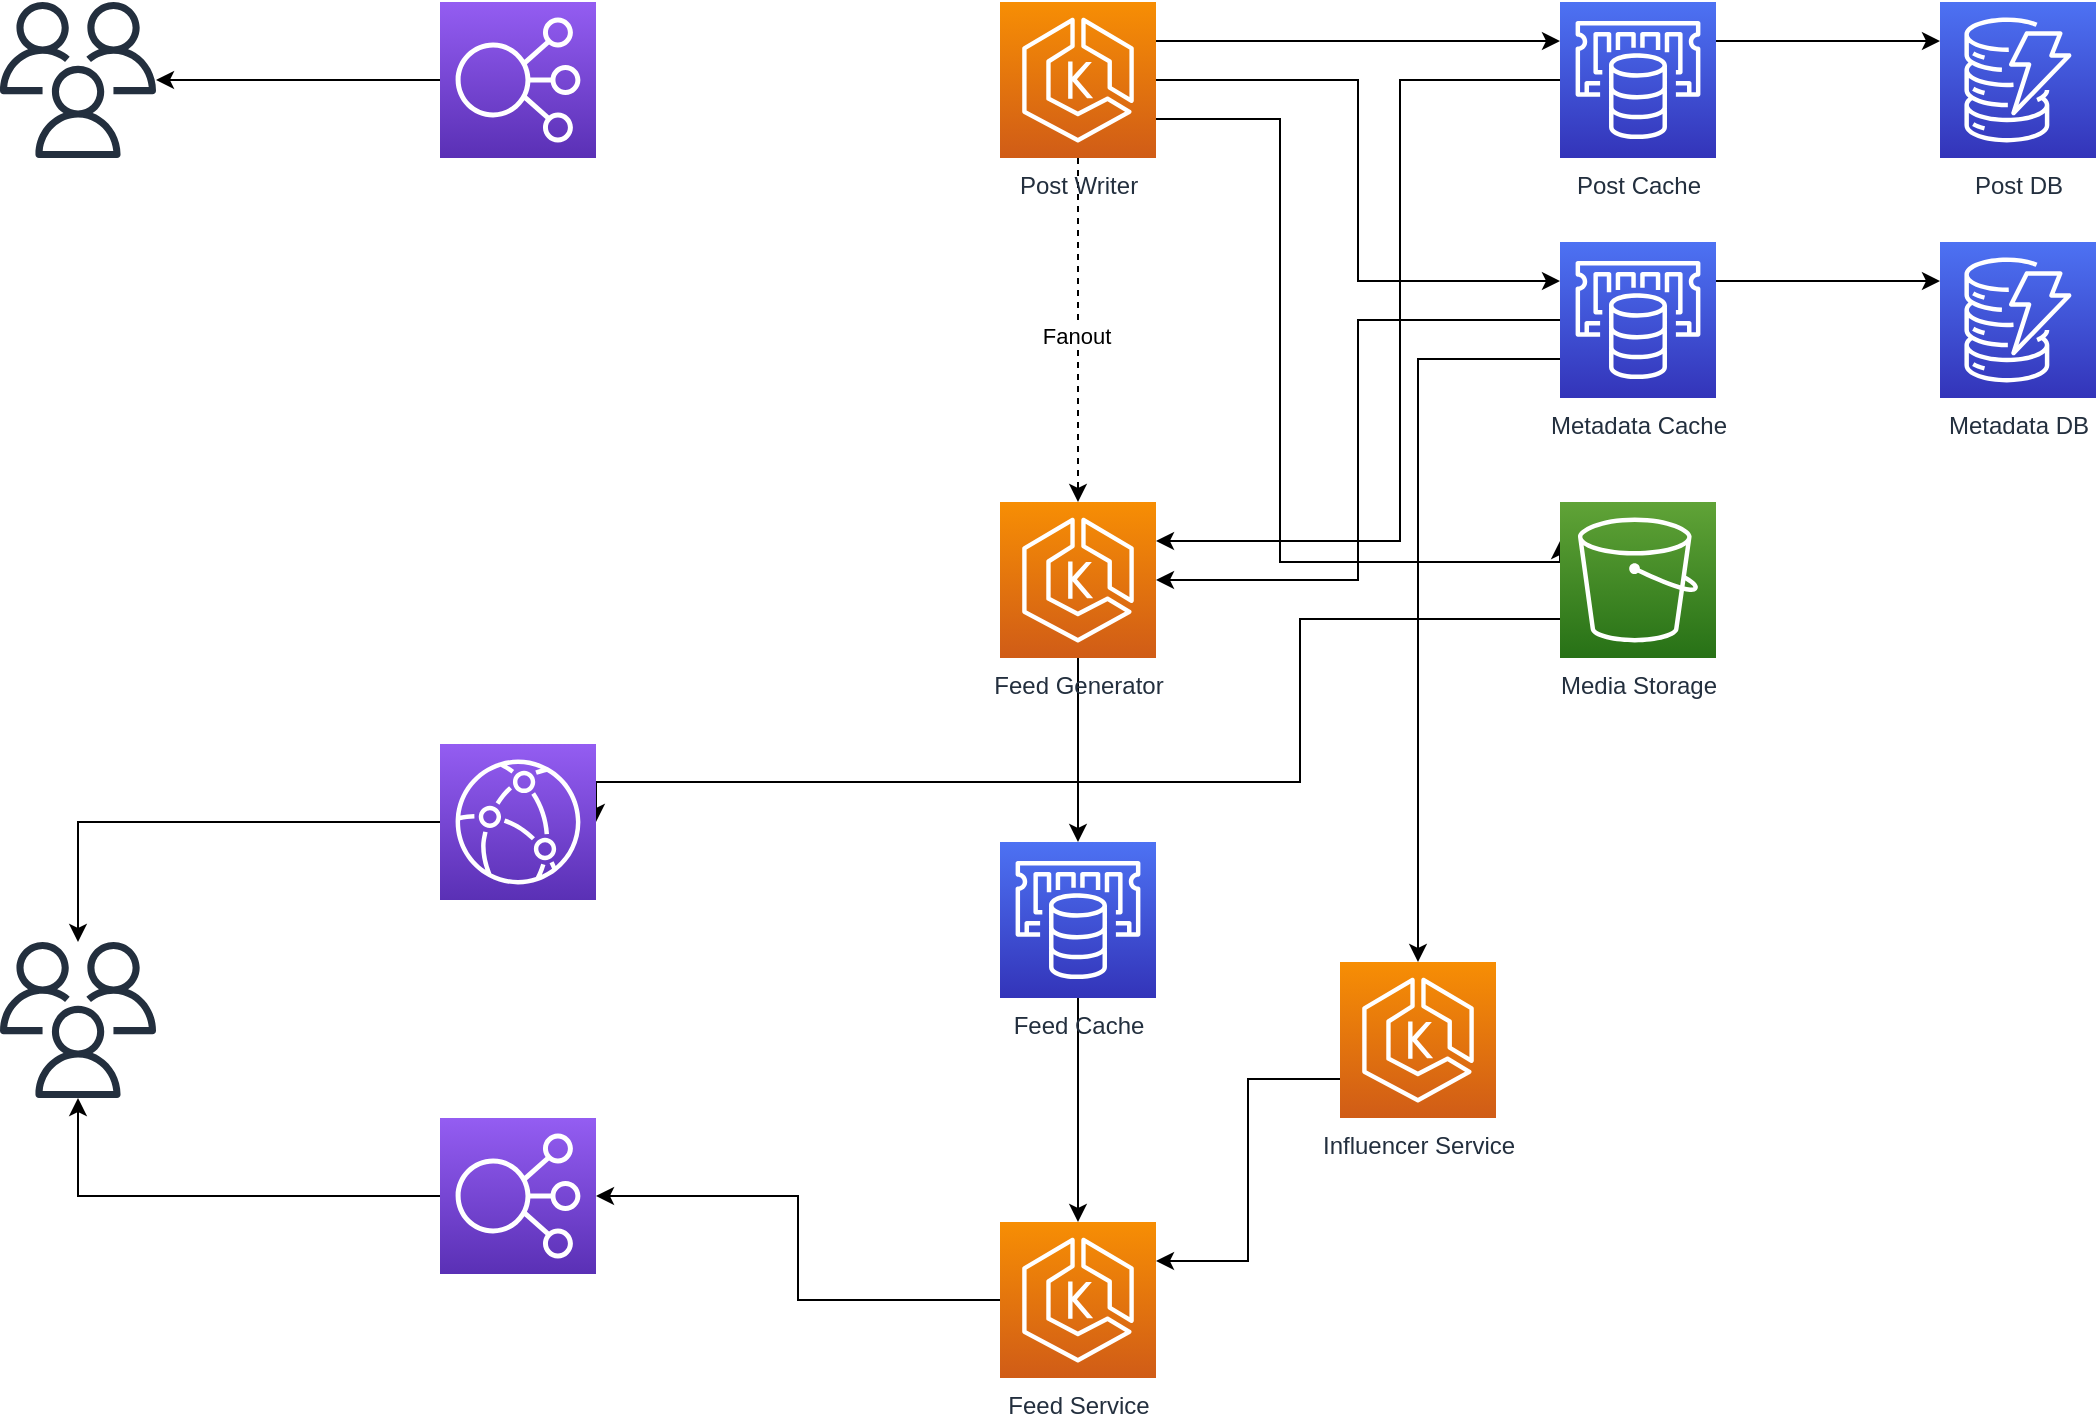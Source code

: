 <mxfile version="15.1.0" type="github">
  <diagram name="Page-1" id="822b0af5-4adb-64df-f703-e8dfc1f81529">
    <mxGraphModel dx="1426" dy="794" grid="1" gridSize="10" guides="1" tooltips="1" connect="1" arrows="1" fold="1" page="1" pageScale="1" pageWidth="1700" pageHeight="1100" background="none" math="0" shadow="0">
      <root>
        <mxCell id="0" />
        <mxCell id="1" parent="0" />
        <mxCell id="LQvkLOhQ81a7jHeqBsWK-22" style="edgeStyle=orthogonalEdgeStyle;rounded=0;orthogonalLoop=1;jettySize=auto;html=1;exitX=0.5;exitY=1;exitDx=0;exitDy=0;exitPerimeter=0;entryX=0.5;entryY=0;entryDx=0;entryDy=0;entryPerimeter=0;dashed=1;" edge="1" parent="1" source="LQvkLOhQ81a7jHeqBsWK-6" target="LQvkLOhQ81a7jHeqBsWK-20">
          <mxGeometry relative="1" as="geometry" />
        </mxCell>
        <mxCell id="LQvkLOhQ81a7jHeqBsWK-37" value="Fanout" style="edgeLabel;html=1;align=center;verticalAlign=middle;resizable=0;points=[];" vertex="1" connectable="0" parent="LQvkLOhQ81a7jHeqBsWK-22">
          <mxGeometry x="0.035" y="-1" relative="1" as="geometry">
            <mxPoint as="offset" />
          </mxGeometry>
        </mxCell>
        <mxCell id="LQvkLOhQ81a7jHeqBsWK-25" style="edgeStyle=orthogonalEdgeStyle;rounded=0;orthogonalLoop=1;jettySize=auto;html=1;exitX=1;exitY=0.25;exitDx=0;exitDy=0;exitPerimeter=0;entryX=0;entryY=0.25;entryDx=0;entryDy=0;entryPerimeter=0;" edge="1" parent="1" source="LQvkLOhQ81a7jHeqBsWK-6" target="LQvkLOhQ81a7jHeqBsWK-18">
          <mxGeometry relative="1" as="geometry" />
        </mxCell>
        <mxCell id="LQvkLOhQ81a7jHeqBsWK-26" style="edgeStyle=orthogonalEdgeStyle;rounded=0;orthogonalLoop=1;jettySize=auto;html=1;exitX=1;exitY=0.5;exitDx=0;exitDy=0;exitPerimeter=0;entryX=0;entryY=0.25;entryDx=0;entryDy=0;entryPerimeter=0;" edge="1" parent="1" source="LQvkLOhQ81a7jHeqBsWK-6" target="LQvkLOhQ81a7jHeqBsWK-17">
          <mxGeometry relative="1" as="geometry" />
        </mxCell>
        <mxCell id="LQvkLOhQ81a7jHeqBsWK-27" style="edgeStyle=orthogonalEdgeStyle;rounded=0;orthogonalLoop=1;jettySize=auto;html=1;exitX=1;exitY=0.75;exitDx=0;exitDy=0;exitPerimeter=0;entryX=0;entryY=0.25;entryDx=0;entryDy=0;entryPerimeter=0;" edge="1" parent="1" source="LQvkLOhQ81a7jHeqBsWK-6" target="LQvkLOhQ81a7jHeqBsWK-16">
          <mxGeometry relative="1" as="geometry">
            <Array as="points">
              <mxPoint x="920" y="199" />
              <mxPoint x="920" y="420" />
              <mxPoint x="1060" y="420" />
            </Array>
          </mxGeometry>
        </mxCell>
        <mxCell id="LQvkLOhQ81a7jHeqBsWK-6" value="Post Writer" style="points=[[0,0,0],[0.25,0,0],[0.5,0,0],[0.75,0,0],[1,0,0],[0,1,0],[0.25,1,0],[0.5,1,0],[0.75,1,0],[1,1,0],[0,0.25,0],[0,0.5,0],[0,0.75,0],[1,0.25,0],[1,0.5,0],[1,0.75,0]];outlineConnect=0;fontColor=#232F3E;gradientColor=#F78E04;gradientDirection=north;fillColor=#D05C17;strokeColor=#ffffff;dashed=0;verticalLabelPosition=bottom;verticalAlign=top;align=center;html=1;fontSize=12;fontStyle=0;aspect=fixed;shape=mxgraph.aws4.resourceIcon;resIcon=mxgraph.aws4.eks;" vertex="1" parent="1">
          <mxGeometry x="780" y="140" width="78" height="78" as="geometry" />
        </mxCell>
        <mxCell id="LQvkLOhQ81a7jHeqBsWK-12" value="Metadata DB" style="points=[[0,0,0],[0.25,0,0],[0.5,0,0],[0.75,0,0],[1,0,0],[0,1,0],[0.25,1,0],[0.5,1,0],[0.75,1,0],[1,1,0],[0,0.25,0],[0,0.5,0],[0,0.75,0],[1,0.25,0],[1,0.5,0],[1,0.75,0]];outlineConnect=0;fontColor=#232F3E;gradientColor=#4D72F3;gradientDirection=north;fillColor=#3334B9;strokeColor=#ffffff;dashed=0;verticalLabelPosition=bottom;verticalAlign=top;align=center;html=1;fontSize=12;fontStyle=0;aspect=fixed;shape=mxgraph.aws4.resourceIcon;resIcon=mxgraph.aws4.dynamodb;" vertex="1" parent="1">
          <mxGeometry x="1250" y="260" width="78" height="78" as="geometry" />
        </mxCell>
        <mxCell id="LQvkLOhQ81a7jHeqBsWK-14" value="Post&amp;nbsp;DB" style="points=[[0,0,0],[0.25,0,0],[0.5,0,0],[0.75,0,0],[1,0,0],[0,1,0],[0.25,1,0],[0.5,1,0],[0.75,1,0],[1,1,0],[0,0.25,0],[0,0.5,0],[0,0.75,0],[1,0.25,0],[1,0.5,0],[1,0.75,0]];outlineConnect=0;fontColor=#232F3E;gradientColor=#4D72F3;gradientDirection=north;fillColor=#3334B9;strokeColor=#ffffff;dashed=0;verticalLabelPosition=bottom;verticalAlign=top;align=center;html=1;fontSize=12;fontStyle=0;aspect=fixed;shape=mxgraph.aws4.resourceIcon;resIcon=mxgraph.aws4.dynamodb;" vertex="1" parent="1">
          <mxGeometry x="1250" y="140" width="78" height="78" as="geometry" />
        </mxCell>
        <mxCell id="LQvkLOhQ81a7jHeqBsWK-48" style="edgeStyle=orthogonalEdgeStyle;rounded=0;orthogonalLoop=1;jettySize=auto;html=1;exitX=0;exitY=0.75;exitDx=0;exitDy=0;exitPerimeter=0;entryX=1;entryY=0.5;entryDx=0;entryDy=0;entryPerimeter=0;" edge="1" parent="1" source="LQvkLOhQ81a7jHeqBsWK-16" target="LQvkLOhQ81a7jHeqBsWK-19">
          <mxGeometry relative="1" as="geometry">
            <Array as="points">
              <mxPoint x="930" y="449" />
              <mxPoint x="930" y="530" />
              <mxPoint x="578" y="530" />
            </Array>
          </mxGeometry>
        </mxCell>
        <mxCell id="LQvkLOhQ81a7jHeqBsWK-16" value="Media Storage" style="points=[[0,0,0],[0.25,0,0],[0.5,0,0],[0.75,0,0],[1,0,0],[0,1,0],[0.25,1,0],[0.5,1,0],[0.75,1,0],[1,1,0],[0,0.25,0],[0,0.5,0],[0,0.75,0],[1,0.25,0],[1,0.5,0],[1,0.75,0]];outlineConnect=0;fontColor=#232F3E;gradientColor=#60A337;gradientDirection=north;fillColor=#277116;strokeColor=#ffffff;dashed=0;verticalLabelPosition=bottom;verticalAlign=top;align=center;html=1;fontSize=12;fontStyle=0;aspect=fixed;shape=mxgraph.aws4.resourceIcon;resIcon=mxgraph.aws4.s3;" vertex="1" parent="1">
          <mxGeometry x="1060" y="390" width="78" height="78" as="geometry" />
        </mxCell>
        <mxCell id="LQvkLOhQ81a7jHeqBsWK-29" style="edgeStyle=orthogonalEdgeStyle;rounded=0;orthogonalLoop=1;jettySize=auto;html=1;exitX=0;exitY=0.5;exitDx=0;exitDy=0;exitPerimeter=0;entryX=1;entryY=0.5;entryDx=0;entryDy=0;entryPerimeter=0;" edge="1" parent="1" source="LQvkLOhQ81a7jHeqBsWK-17" target="LQvkLOhQ81a7jHeqBsWK-20">
          <mxGeometry relative="1" as="geometry" />
        </mxCell>
        <mxCell id="LQvkLOhQ81a7jHeqBsWK-34" style="edgeStyle=orthogonalEdgeStyle;rounded=0;orthogonalLoop=1;jettySize=auto;html=1;exitX=0;exitY=0.75;exitDx=0;exitDy=0;exitPerimeter=0;entryX=0.5;entryY=0;entryDx=0;entryDy=0;entryPerimeter=0;" edge="1" parent="1" source="LQvkLOhQ81a7jHeqBsWK-17" target="LQvkLOhQ81a7jHeqBsWK-32">
          <mxGeometry relative="1" as="geometry" />
        </mxCell>
        <mxCell id="LQvkLOhQ81a7jHeqBsWK-39" style="edgeStyle=orthogonalEdgeStyle;rounded=0;orthogonalLoop=1;jettySize=auto;html=1;exitX=1;exitY=0.25;exitDx=0;exitDy=0;exitPerimeter=0;entryX=0;entryY=0.25;entryDx=0;entryDy=0;entryPerimeter=0;" edge="1" parent="1" source="LQvkLOhQ81a7jHeqBsWK-17" target="LQvkLOhQ81a7jHeqBsWK-12">
          <mxGeometry relative="1" as="geometry" />
        </mxCell>
        <mxCell id="LQvkLOhQ81a7jHeqBsWK-17" value="Metadata Cache" style="points=[[0,0,0],[0.25,0,0],[0.5,0,0],[0.75,0,0],[1,0,0],[0,1,0],[0.25,1,0],[0.5,1,0],[0.75,1,0],[1,1,0],[0,0.25,0],[0,0.5,0],[0,0.75,0],[1,0.25,0],[1,0.5,0],[1,0.75,0]];outlineConnect=0;fontColor=#232F3E;gradientColor=#4D72F3;gradientDirection=north;fillColor=#3334B9;strokeColor=#ffffff;dashed=0;verticalLabelPosition=bottom;verticalAlign=top;align=center;html=1;fontSize=12;fontStyle=0;aspect=fixed;shape=mxgraph.aws4.resourceIcon;resIcon=mxgraph.aws4.elasticache;" vertex="1" parent="1">
          <mxGeometry x="1060" y="260" width="78" height="78" as="geometry" />
        </mxCell>
        <mxCell id="LQvkLOhQ81a7jHeqBsWK-28" style="edgeStyle=orthogonalEdgeStyle;rounded=0;orthogonalLoop=1;jettySize=auto;html=1;exitX=0;exitY=0.5;exitDx=0;exitDy=0;exitPerimeter=0;entryX=1;entryY=0.25;entryDx=0;entryDy=0;entryPerimeter=0;" edge="1" parent="1" source="LQvkLOhQ81a7jHeqBsWK-18" target="LQvkLOhQ81a7jHeqBsWK-20">
          <mxGeometry relative="1" as="geometry">
            <Array as="points">
              <mxPoint x="980" y="179" />
              <mxPoint x="980" y="410" />
            </Array>
          </mxGeometry>
        </mxCell>
        <mxCell id="LQvkLOhQ81a7jHeqBsWK-38" style="edgeStyle=orthogonalEdgeStyle;rounded=0;orthogonalLoop=1;jettySize=auto;html=1;exitX=1;exitY=0.25;exitDx=0;exitDy=0;exitPerimeter=0;entryX=0;entryY=0.25;entryDx=0;entryDy=0;entryPerimeter=0;" edge="1" parent="1" source="LQvkLOhQ81a7jHeqBsWK-18" target="LQvkLOhQ81a7jHeqBsWK-14">
          <mxGeometry relative="1" as="geometry" />
        </mxCell>
        <mxCell id="LQvkLOhQ81a7jHeqBsWK-18" value="Post Cache" style="points=[[0,0,0],[0.25,0,0],[0.5,0,0],[0.75,0,0],[1,0,0],[0,1,0],[0.25,1,0],[0.5,1,0],[0.75,1,0],[1,1,0],[0,0.25,0],[0,0.5,0],[0,0.75,0],[1,0.25,0],[1,0.5,0],[1,0.75,0]];outlineConnect=0;fontColor=#232F3E;gradientColor=#4D72F3;gradientDirection=north;fillColor=#3334B9;strokeColor=#ffffff;dashed=0;verticalLabelPosition=bottom;verticalAlign=top;align=center;html=1;fontSize=12;fontStyle=0;aspect=fixed;shape=mxgraph.aws4.resourceIcon;resIcon=mxgraph.aws4.elasticache;" vertex="1" parent="1">
          <mxGeometry x="1060" y="140" width="78" height="78" as="geometry" />
        </mxCell>
        <mxCell id="LQvkLOhQ81a7jHeqBsWK-46" style="edgeStyle=orthogonalEdgeStyle;rounded=0;orthogonalLoop=1;jettySize=auto;html=1;exitX=0;exitY=0.5;exitDx=0;exitDy=0;exitPerimeter=0;" edge="1" parent="1" source="LQvkLOhQ81a7jHeqBsWK-19" target="LQvkLOhQ81a7jHeqBsWK-43">
          <mxGeometry relative="1" as="geometry" />
        </mxCell>
        <mxCell id="LQvkLOhQ81a7jHeqBsWK-19" value="" style="points=[[0,0,0],[0.25,0,0],[0.5,0,0],[0.75,0,0],[1,0,0],[0,1,0],[0.25,1,0],[0.5,1,0],[0.75,1,0],[1,1,0],[0,0.25,0],[0,0.5,0],[0,0.75,0],[1,0.25,0],[1,0.5,0],[1,0.75,0]];outlineConnect=0;fontColor=#232F3E;gradientColor=#945DF2;gradientDirection=north;fillColor=#5A30B5;strokeColor=#ffffff;dashed=0;verticalLabelPosition=bottom;verticalAlign=top;align=center;html=1;fontSize=12;fontStyle=0;aspect=fixed;shape=mxgraph.aws4.resourceIcon;resIcon=mxgraph.aws4.cloudfront;" vertex="1" parent="1">
          <mxGeometry x="500" y="511" width="78" height="78" as="geometry" />
        </mxCell>
        <mxCell id="LQvkLOhQ81a7jHeqBsWK-24" style="edgeStyle=orthogonalEdgeStyle;rounded=0;orthogonalLoop=1;jettySize=auto;html=1;exitX=0.5;exitY=1;exitDx=0;exitDy=0;exitPerimeter=0;entryX=0.5;entryY=0;entryDx=0;entryDy=0;entryPerimeter=0;" edge="1" parent="1" source="LQvkLOhQ81a7jHeqBsWK-20" target="LQvkLOhQ81a7jHeqBsWK-23">
          <mxGeometry relative="1" as="geometry" />
        </mxCell>
        <mxCell id="LQvkLOhQ81a7jHeqBsWK-20" value="Feed Generator" style="points=[[0,0,0],[0.25,0,0],[0.5,0,0],[0.75,0,0],[1,0,0],[0,1,0],[0.25,1,0],[0.5,1,0],[0.75,1,0],[1,1,0],[0,0.25,0],[0,0.5,0],[0,0.75,0],[1,0.25,0],[1,0.5,0],[1,0.75,0]];outlineConnect=0;fontColor=#232F3E;gradientColor=#F78E04;gradientDirection=north;fillColor=#D05C17;strokeColor=#ffffff;dashed=0;verticalLabelPosition=bottom;verticalAlign=top;align=center;html=1;fontSize=12;fontStyle=0;aspect=fixed;shape=mxgraph.aws4.resourceIcon;resIcon=mxgraph.aws4.eks;" vertex="1" parent="1">
          <mxGeometry x="780" y="390" width="78" height="78" as="geometry" />
        </mxCell>
        <mxCell id="LQvkLOhQ81a7jHeqBsWK-44" style="edgeStyle=orthogonalEdgeStyle;rounded=0;orthogonalLoop=1;jettySize=auto;html=1;exitX=0;exitY=0.5;exitDx=0;exitDy=0;exitPerimeter=0;" edge="1" parent="1" source="LQvkLOhQ81a7jHeqBsWK-21" target="LQvkLOhQ81a7jHeqBsWK-40">
          <mxGeometry relative="1" as="geometry" />
        </mxCell>
        <mxCell id="LQvkLOhQ81a7jHeqBsWK-21" value="" style="points=[[0,0,0],[0.25,0,0],[0.5,0,0],[0.75,0,0],[1,0,0],[0,1,0],[0.25,1,0],[0.5,1,0],[0.75,1,0],[1,1,0],[0,0.25,0],[0,0.5,0],[0,0.75,0],[1,0.25,0],[1,0.5,0],[1,0.75,0]];outlineConnect=0;fontColor=#232F3E;gradientColor=#945DF2;gradientDirection=north;fillColor=#5A30B5;strokeColor=#ffffff;dashed=0;verticalLabelPosition=bottom;verticalAlign=top;align=center;html=1;fontSize=12;fontStyle=0;aspect=fixed;shape=mxgraph.aws4.resourceIcon;resIcon=mxgraph.aws4.elastic_load_balancing;" vertex="1" parent="1">
          <mxGeometry x="500" y="140" width="78" height="78" as="geometry" />
        </mxCell>
        <mxCell id="LQvkLOhQ81a7jHeqBsWK-31" style="edgeStyle=orthogonalEdgeStyle;rounded=0;orthogonalLoop=1;jettySize=auto;html=1;exitX=0.5;exitY=1;exitDx=0;exitDy=0;exitPerimeter=0;entryX=0.5;entryY=0;entryDx=0;entryDy=0;entryPerimeter=0;" edge="1" parent="1" source="LQvkLOhQ81a7jHeqBsWK-23" target="LQvkLOhQ81a7jHeqBsWK-30">
          <mxGeometry relative="1" as="geometry" />
        </mxCell>
        <mxCell id="LQvkLOhQ81a7jHeqBsWK-23" value="Feed Cache" style="points=[[0,0,0],[0.25,0,0],[0.5,0,0],[0.75,0,0],[1,0,0],[0,1,0],[0.25,1,0],[0.5,1,0],[0.75,1,0],[1,1,0],[0,0.25,0],[0,0.5,0],[0,0.75,0],[1,0.25,0],[1,0.5,0],[1,0.75,0]];outlineConnect=0;fontColor=#232F3E;gradientColor=#4D72F3;gradientDirection=north;fillColor=#3334B9;strokeColor=#ffffff;dashed=0;verticalLabelPosition=bottom;verticalAlign=top;align=center;html=1;fontSize=12;fontStyle=0;aspect=fixed;shape=mxgraph.aws4.resourceIcon;resIcon=mxgraph.aws4.elasticache;" vertex="1" parent="1">
          <mxGeometry x="780" y="560" width="78" height="78" as="geometry" />
        </mxCell>
        <mxCell id="LQvkLOhQ81a7jHeqBsWK-49" style="edgeStyle=orthogonalEdgeStyle;rounded=0;orthogonalLoop=1;jettySize=auto;html=1;exitX=0;exitY=0.5;exitDx=0;exitDy=0;exitPerimeter=0;" edge="1" parent="1" source="LQvkLOhQ81a7jHeqBsWK-30" target="LQvkLOhQ81a7jHeqBsWK-41">
          <mxGeometry relative="1" as="geometry" />
        </mxCell>
        <mxCell id="LQvkLOhQ81a7jHeqBsWK-30" value="Feed Service" style="points=[[0,0,0],[0.25,0,0],[0.5,0,0],[0.75,0,0],[1,0,0],[0,1,0],[0.25,1,0],[0.5,1,0],[0.75,1,0],[1,1,0],[0,0.25,0],[0,0.5,0],[0,0.75,0],[1,0.25,0],[1,0.5,0],[1,0.75,0]];outlineConnect=0;fontColor=#232F3E;gradientColor=#F78E04;gradientDirection=north;fillColor=#D05C17;strokeColor=#ffffff;dashed=0;verticalLabelPosition=bottom;verticalAlign=top;align=center;html=1;fontSize=12;fontStyle=0;aspect=fixed;shape=mxgraph.aws4.resourceIcon;resIcon=mxgraph.aws4.eks;" vertex="1" parent="1">
          <mxGeometry x="780" y="750" width="78" height="78" as="geometry" />
        </mxCell>
        <mxCell id="LQvkLOhQ81a7jHeqBsWK-36" style="edgeStyle=orthogonalEdgeStyle;rounded=0;orthogonalLoop=1;jettySize=auto;html=1;exitX=0;exitY=0.75;exitDx=0;exitDy=0;exitPerimeter=0;entryX=1;entryY=0.25;entryDx=0;entryDy=0;entryPerimeter=0;" edge="1" parent="1" source="LQvkLOhQ81a7jHeqBsWK-32" target="LQvkLOhQ81a7jHeqBsWK-30">
          <mxGeometry relative="1" as="geometry" />
        </mxCell>
        <mxCell id="LQvkLOhQ81a7jHeqBsWK-32" value="Influencer Service" style="points=[[0,0,0],[0.25,0,0],[0.5,0,0],[0.75,0,0],[1,0,0],[0,1,0],[0.25,1,0],[0.5,1,0],[0.75,1,0],[1,1,0],[0,0.25,0],[0,0.5,0],[0,0.75,0],[1,0.25,0],[1,0.5,0],[1,0.75,0]];outlineConnect=0;fontColor=#232F3E;gradientColor=#F78E04;gradientDirection=north;fillColor=#D05C17;strokeColor=#ffffff;dashed=0;verticalLabelPosition=bottom;verticalAlign=top;align=center;html=1;fontSize=12;fontStyle=0;aspect=fixed;shape=mxgraph.aws4.resourceIcon;resIcon=mxgraph.aws4.eks;" vertex="1" parent="1">
          <mxGeometry x="950" y="620" width="78" height="78" as="geometry" />
        </mxCell>
        <mxCell id="LQvkLOhQ81a7jHeqBsWK-40" value="" style="outlineConnect=0;fontColor=#232F3E;gradientColor=none;fillColor=#232F3E;strokeColor=none;dashed=0;verticalLabelPosition=bottom;verticalAlign=top;align=center;html=1;fontSize=12;fontStyle=0;aspect=fixed;pointerEvents=1;shape=mxgraph.aws4.users;" vertex="1" parent="1">
          <mxGeometry x="280" y="140" width="78" height="78" as="geometry" />
        </mxCell>
        <mxCell id="LQvkLOhQ81a7jHeqBsWK-47" style="edgeStyle=orthogonalEdgeStyle;rounded=0;orthogonalLoop=1;jettySize=auto;html=1;exitX=0;exitY=0.5;exitDx=0;exitDy=0;exitPerimeter=0;" edge="1" parent="1" source="LQvkLOhQ81a7jHeqBsWK-41" target="LQvkLOhQ81a7jHeqBsWK-43">
          <mxGeometry relative="1" as="geometry" />
        </mxCell>
        <mxCell id="LQvkLOhQ81a7jHeqBsWK-41" value="" style="points=[[0,0,0],[0.25,0,0],[0.5,0,0],[0.75,0,0],[1,0,0],[0,1,0],[0.25,1,0],[0.5,1,0],[0.75,1,0],[1,1,0],[0,0.25,0],[0,0.5,0],[0,0.75,0],[1,0.25,0],[1,0.5,0],[1,0.75,0]];outlineConnect=0;fontColor=#232F3E;gradientColor=#945DF2;gradientDirection=north;fillColor=#5A30B5;strokeColor=#ffffff;dashed=0;verticalLabelPosition=bottom;verticalAlign=top;align=center;html=1;fontSize=12;fontStyle=0;aspect=fixed;shape=mxgraph.aws4.resourceIcon;resIcon=mxgraph.aws4.elastic_load_balancing;" vertex="1" parent="1">
          <mxGeometry x="500" y="698" width="78" height="78" as="geometry" />
        </mxCell>
        <mxCell id="LQvkLOhQ81a7jHeqBsWK-43" value="" style="outlineConnect=0;fontColor=#232F3E;gradientColor=none;fillColor=#232F3E;strokeColor=none;dashed=0;verticalLabelPosition=bottom;verticalAlign=top;align=center;html=1;fontSize=12;fontStyle=0;aspect=fixed;pointerEvents=1;shape=mxgraph.aws4.users;" vertex="1" parent="1">
          <mxGeometry x="280" y="610" width="78" height="78" as="geometry" />
        </mxCell>
      </root>
    </mxGraphModel>
  </diagram>
</mxfile>
